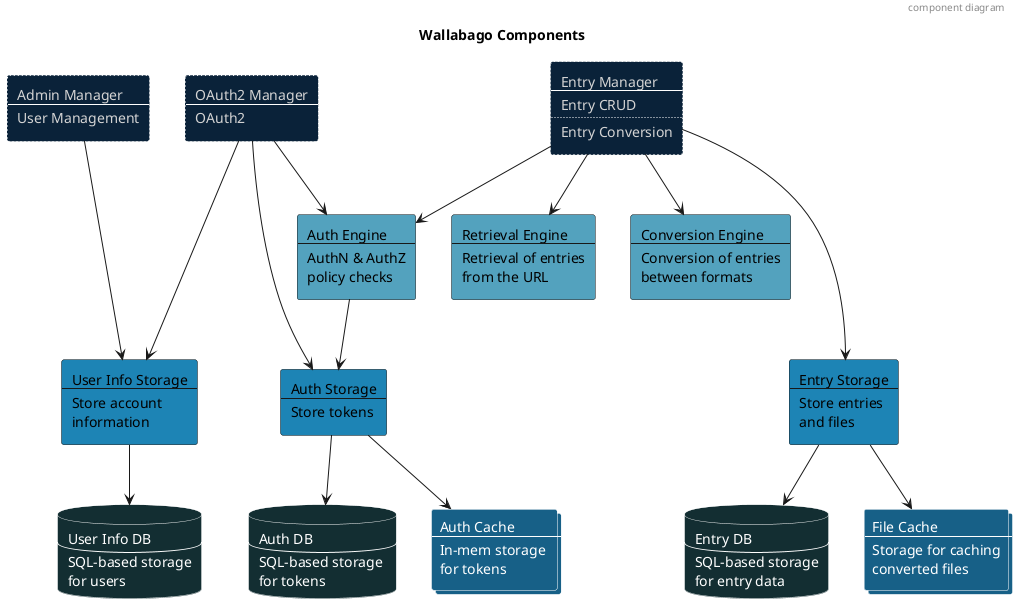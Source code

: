 @startuml architecture-components

title Wallabago Components
header component diagram

!$Manager = "back:0a2239;text:LightGrey;line:white;line.dotted"
!$Engine = "back:53a2be;text:Black"
!$Storage = "back:1d84b5;text:Black"
!$Persistence = "back:132e32;text:White;line:White"
!$Cache = "back:176087;text:White;line:White"

rectangle AdminManager #$Manager [
    Admin Manager
    ----
    User Management
]

rectangle OAuth2Manager #$Manager [
    OAuth2 Manager
    ----
    OAuth2
]

rectangle AuthEngine #$Engine [
    Auth Engine
    ----
    AuthN & AuthZ
    policy checks
]

rectangle AuthStorage #$Storage [
    Auth Storage
    ----
    Store tokens
]

rectangle UserInfoStorage #$Storage [
    User Info Storage
    ----
    Store account 
    information
]

database UserInfoDB #$Persistence [
    User Info DB
    ----
    SQL-based storage
    for users
]

rectangle EntryManager #$Manager [
    Entry Manager
    ----
    Entry CRUD
    ....
    Entry Conversion
]

rectangle RetrievalEngine #$Engine [
    Retrieval Engine
    ----
    Retrieval of entries
    from the URL
]

rectangle ConversionEngine #$Engine [
    Conversion Engine
    ----
    Conversion of entries
    between formats
]

database AuthDB #$Persistence [
    Auth DB
    ----
    SQL-based storage 
    for tokens
]

collections AuthCache #$Cache [
    Auth Cache
    ----
    In-mem storage 
    for tokens
]

rectangle EntryStorage #$Storage [
    Entry Storage
    ----
    Store entries 
    and files
]

database EntriesDB #$Persistence [
    Entry DB
    ----
    SQL-based storage
    for entry data
]

collections EntriesFileCache #$Cache [
    File Cache
    ----
    Storage for caching
    converted files
]

OAuth2Manager --> AuthEngine
AuthEngine --> AuthStorage
OAuth2Manager ---> AuthStorage
OAuth2Manager ---> UserInfoStorage
UserInfoStorage --> UserInfoDB
AuthStorage --> AuthDB
AuthStorage --> AuthCache

EntryManager ---> EntryStorage
EntryManager --> RetrievalEngine
EntryManager --> ConversionEngine


EntryStorage --> EntriesFileCache
EntryStorage --> EntriesDB

EntryManager --> AuthEngine

AdminManager ---> UserInfoStorage
@enduml